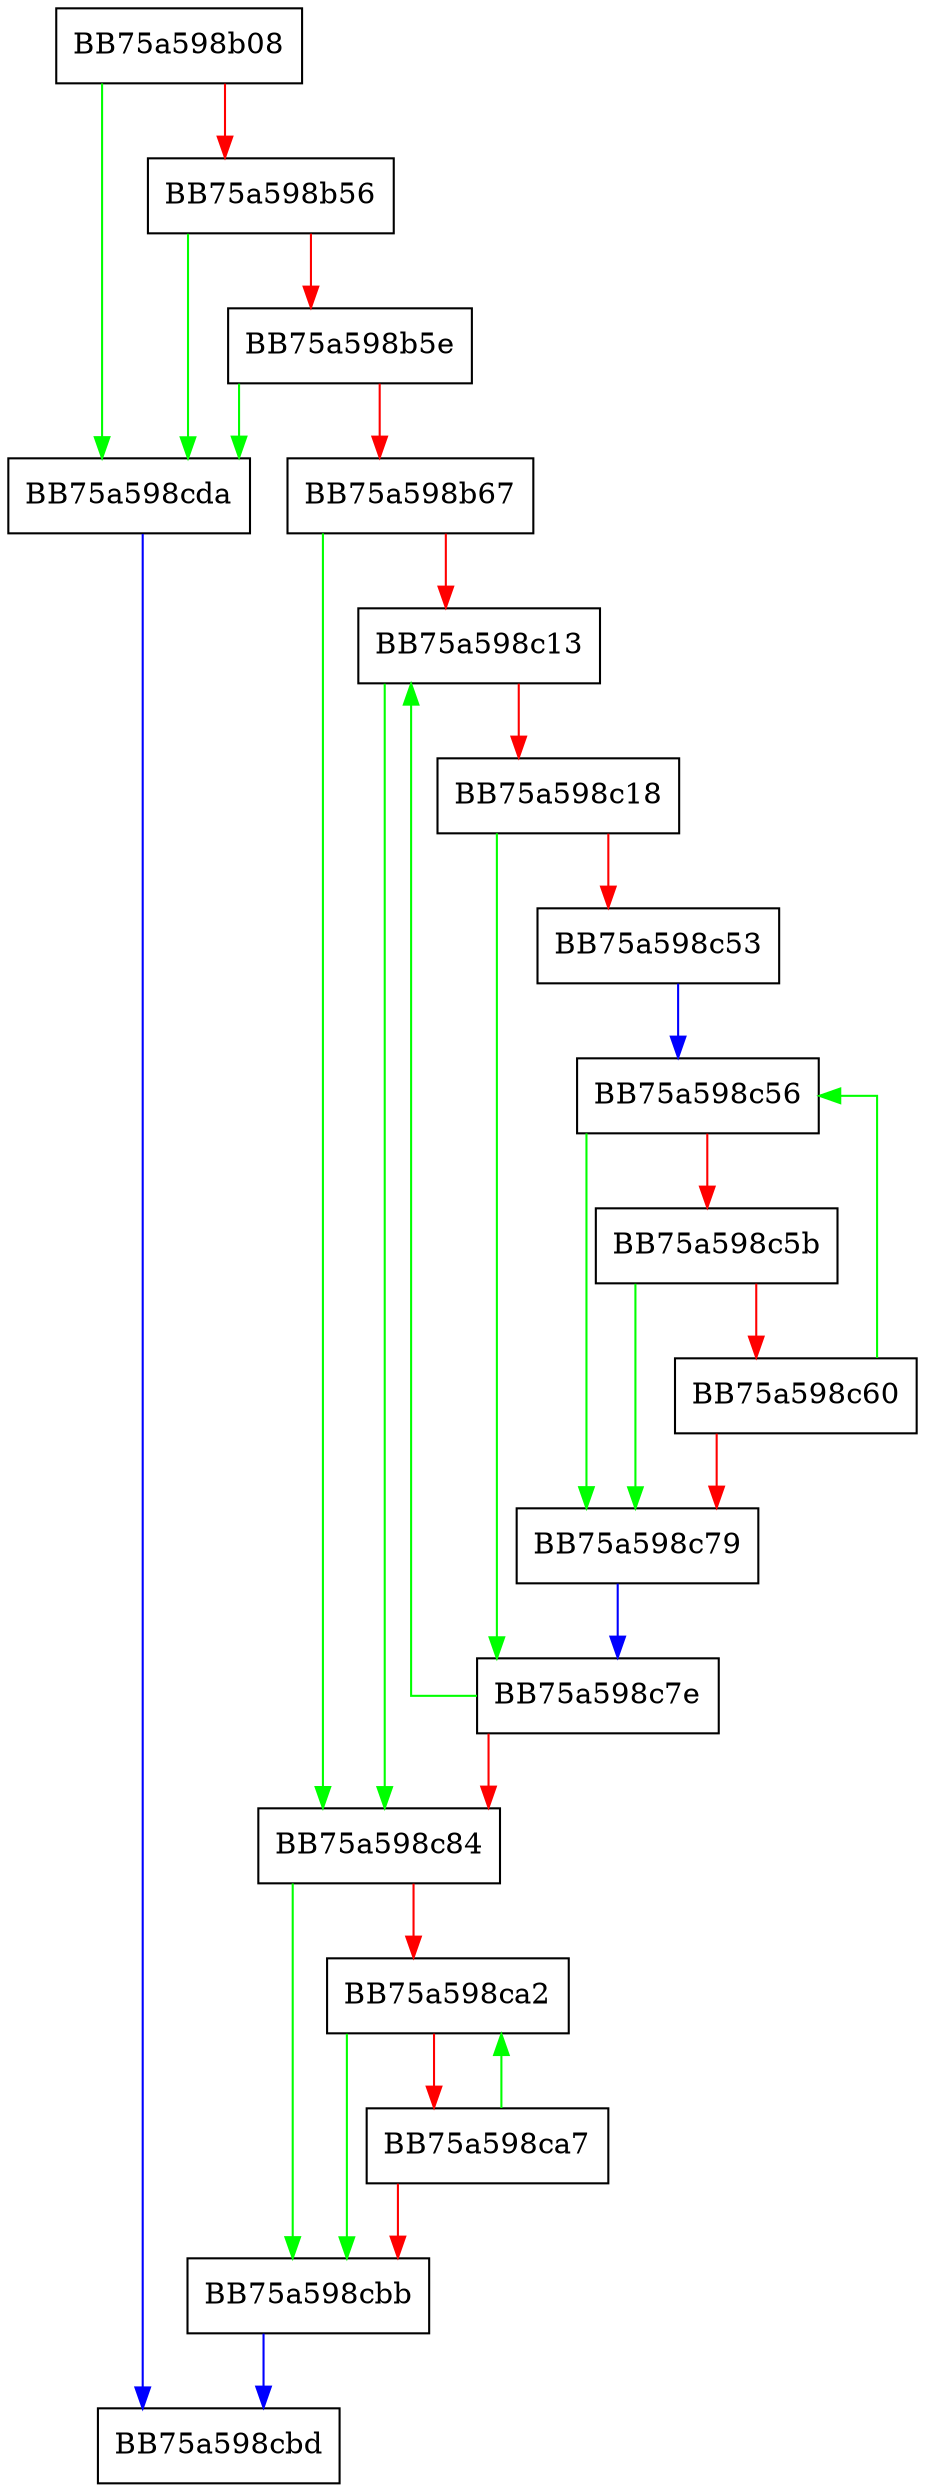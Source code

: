 digraph UKAM_POOL_init {
  node [shape="box"];
  graph [splines=ortho];
  BB75a598b08 -> BB75a598cda [color="green"];
  BB75a598b08 -> BB75a598b56 [color="red"];
  BB75a598b56 -> BB75a598cda [color="green"];
  BB75a598b56 -> BB75a598b5e [color="red"];
  BB75a598b5e -> BB75a598cda [color="green"];
  BB75a598b5e -> BB75a598b67 [color="red"];
  BB75a598b67 -> BB75a598c84 [color="green"];
  BB75a598b67 -> BB75a598c13 [color="red"];
  BB75a598c13 -> BB75a598c84 [color="green"];
  BB75a598c13 -> BB75a598c18 [color="red"];
  BB75a598c18 -> BB75a598c7e [color="green"];
  BB75a598c18 -> BB75a598c53 [color="red"];
  BB75a598c53 -> BB75a598c56 [color="blue"];
  BB75a598c56 -> BB75a598c79 [color="green"];
  BB75a598c56 -> BB75a598c5b [color="red"];
  BB75a598c5b -> BB75a598c79 [color="green"];
  BB75a598c5b -> BB75a598c60 [color="red"];
  BB75a598c60 -> BB75a598c56 [color="green"];
  BB75a598c60 -> BB75a598c79 [color="red"];
  BB75a598c79 -> BB75a598c7e [color="blue"];
  BB75a598c7e -> BB75a598c13 [color="green"];
  BB75a598c7e -> BB75a598c84 [color="red"];
  BB75a598c84 -> BB75a598cbb [color="green"];
  BB75a598c84 -> BB75a598ca2 [color="red"];
  BB75a598ca2 -> BB75a598cbb [color="green"];
  BB75a598ca2 -> BB75a598ca7 [color="red"];
  BB75a598ca7 -> BB75a598ca2 [color="green"];
  BB75a598ca7 -> BB75a598cbb [color="red"];
  BB75a598cbb -> BB75a598cbd [color="blue"];
  BB75a598cda -> BB75a598cbd [color="blue"];
}